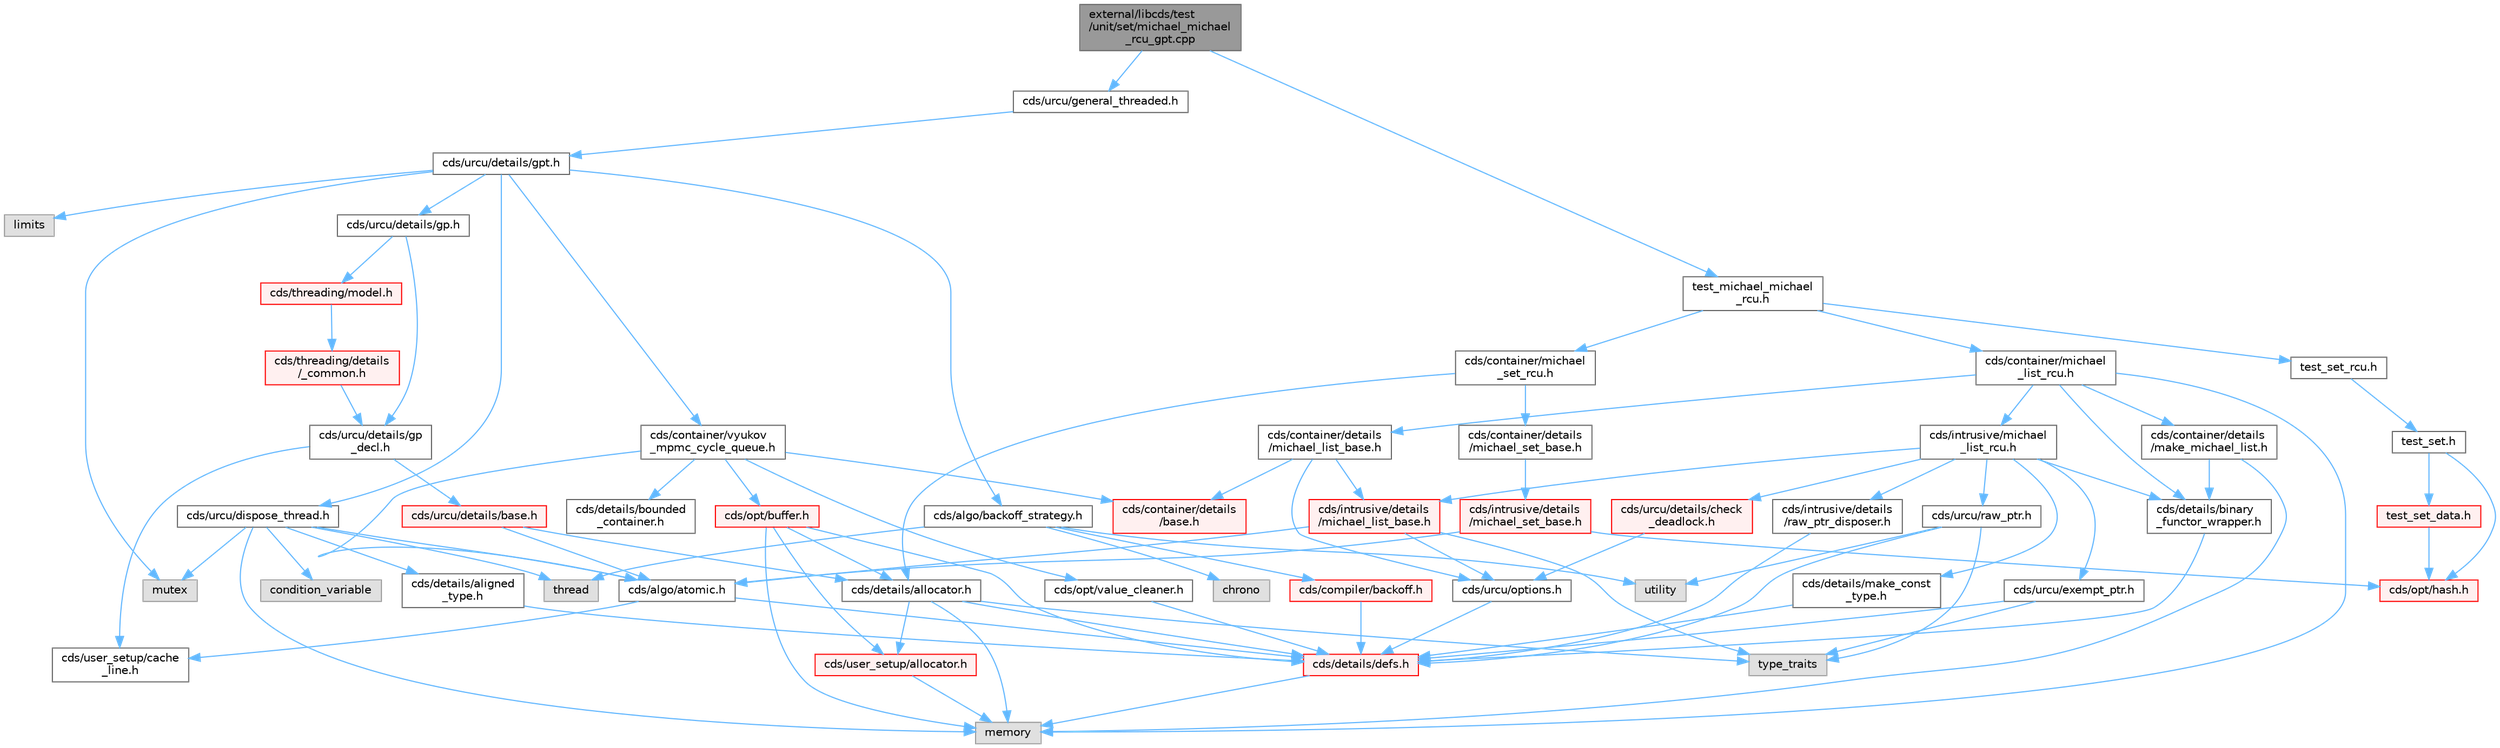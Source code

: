 digraph "external/libcds/test/unit/set/michael_michael_rcu_gpt.cpp"
{
 // LATEX_PDF_SIZE
  bgcolor="transparent";
  edge [fontname=Helvetica,fontsize=10,labelfontname=Helvetica,labelfontsize=10];
  node [fontname=Helvetica,fontsize=10,shape=box,height=0.2,width=0.4];
  Node1 [id="Node000001",label="external/libcds/test\l/unit/set/michael_michael\l_rcu_gpt.cpp",height=0.2,width=0.4,color="gray40", fillcolor="grey60", style="filled", fontcolor="black",tooltip=" "];
  Node1 -> Node2 [id="edge90_Node000001_Node000002",color="steelblue1",style="solid",tooltip=" "];
  Node2 [id="Node000002",label="cds/urcu/general_threaded.h",height=0.2,width=0.4,color="grey40", fillcolor="white", style="filled",URL="$general__threaded_8h.html",tooltip=" "];
  Node2 -> Node3 [id="edge91_Node000002_Node000003",color="steelblue1",style="solid",tooltip=" "];
  Node3 [id="Node000003",label="cds/urcu/details/gpt.h",height=0.2,width=0.4,color="grey40", fillcolor="white", style="filled",URL="$gpt_8h.html",tooltip=" "];
  Node3 -> Node4 [id="edge92_Node000003_Node000004",color="steelblue1",style="solid",tooltip=" "];
  Node4 [id="Node000004",label="mutex",height=0.2,width=0.4,color="grey60", fillcolor="#E0E0E0", style="filled",tooltip=" "];
  Node3 -> Node5 [id="edge93_Node000003_Node000005",color="steelblue1",style="solid",tooltip=" "];
  Node5 [id="Node000005",label="limits",height=0.2,width=0.4,color="grey60", fillcolor="#E0E0E0", style="filled",tooltip=" "];
  Node3 -> Node6 [id="edge94_Node000003_Node000006",color="steelblue1",style="solid",tooltip=" "];
  Node6 [id="Node000006",label="cds/urcu/details/gp.h",height=0.2,width=0.4,color="grey40", fillcolor="white", style="filled",URL="$gp_8h.html",tooltip=" "];
  Node6 -> Node7 [id="edge95_Node000006_Node000007",color="steelblue1",style="solid",tooltip=" "];
  Node7 [id="Node000007",label="cds/urcu/details/gp\l_decl.h",height=0.2,width=0.4,color="grey40", fillcolor="white", style="filled",URL="$gp__decl_8h.html",tooltip=" "];
  Node7 -> Node8 [id="edge96_Node000007_Node000008",color="steelblue1",style="solid",tooltip=" "];
  Node8 [id="Node000008",label="cds/urcu/details/base.h",height=0.2,width=0.4,color="red", fillcolor="#FFF0F0", style="filled",URL="$external_2libcds_2cds_2urcu_2details_2base_8h.html",tooltip=" "];
  Node8 -> Node9 [id="edge97_Node000008_Node000009",color="steelblue1",style="solid",tooltip=" "];
  Node9 [id="Node000009",label="cds/algo/atomic.h",height=0.2,width=0.4,color="grey40", fillcolor="white", style="filled",URL="$external_2libcds_2cds_2algo_2atomic_8h.html",tooltip=" "];
  Node9 -> Node10 [id="edge98_Node000009_Node000010",color="steelblue1",style="solid",tooltip=" "];
  Node10 [id="Node000010",label="cds/details/defs.h",height=0.2,width=0.4,color="red", fillcolor="#FFF0F0", style="filled",URL="$details_2defs_8h.html",tooltip=" "];
  Node10 -> Node18 [id="edge99_Node000010_Node000018",color="steelblue1",style="solid",tooltip=" "];
  Node18 [id="Node000018",label="memory",height=0.2,width=0.4,color="grey60", fillcolor="#E0E0E0", style="filled",tooltip=" "];
  Node9 -> Node23 [id="edge100_Node000009_Node000023",color="steelblue1",style="solid",tooltip=" "];
  Node23 [id="Node000023",label="cds/user_setup/cache\l_line.h",height=0.2,width=0.4,color="grey40", fillcolor="white", style="filled",URL="$cache__line_8h.html",tooltip="Cache-line size definition"];
  Node8 -> Node25 [id="edge101_Node000008_Node000025",color="steelblue1",style="solid",tooltip=" "];
  Node25 [id="Node000025",label="cds/details/allocator.h",height=0.2,width=0.4,color="grey40", fillcolor="white", style="filled",URL="$external_2libcds_2cds_2details_2allocator_8h.html",tooltip=" "];
  Node25 -> Node26 [id="edge102_Node000025_Node000026",color="steelblue1",style="solid",tooltip=" "];
  Node26 [id="Node000026",label="type_traits",height=0.2,width=0.4,color="grey60", fillcolor="#E0E0E0", style="filled",tooltip=" "];
  Node25 -> Node18 [id="edge103_Node000025_Node000018",color="steelblue1",style="solid",tooltip=" "];
  Node25 -> Node10 [id="edge104_Node000025_Node000010",color="steelblue1",style="solid",tooltip=" "];
  Node25 -> Node27 [id="edge105_Node000025_Node000027",color="steelblue1",style="solid",tooltip=" "];
  Node27 [id="Node000027",label="cds/user_setup/allocator.h",height=0.2,width=0.4,color="red", fillcolor="#FFF0F0", style="filled",URL="$external_2libcds_2cds_2user__setup_2allocator_8h.html",tooltip="Default implementation of allocator classes."];
  Node27 -> Node18 [id="edge106_Node000027_Node000018",color="steelblue1",style="solid",tooltip=" "];
  Node7 -> Node23 [id="edge107_Node000007_Node000023",color="steelblue1",style="solid",tooltip=" "];
  Node6 -> Node47 [id="edge108_Node000006_Node000047",color="steelblue1",style="solid",tooltip=" "];
  Node47 [id="Node000047",label="cds/threading/model.h",height=0.2,width=0.4,color="red", fillcolor="#FFF0F0", style="filled",URL="$model_8h.html",tooltip=" "];
  Node47 -> Node48 [id="edge109_Node000047_Node000048",color="steelblue1",style="solid",tooltip=" "];
  Node48 [id="Node000048",label="cds/threading/details\l/_common.h",height=0.2,width=0.4,color="red", fillcolor="#FFF0F0", style="filled",URL="$__common_8h.html",tooltip=" "];
  Node48 -> Node7 [id="edge110_Node000048_Node000007",color="steelblue1",style="solid",tooltip=" "];
  Node3 -> Node54 [id="edge111_Node000003_Node000054",color="steelblue1",style="solid",tooltip=" "];
  Node54 [id="Node000054",label="cds/urcu/dispose_thread.h",height=0.2,width=0.4,color="grey40", fillcolor="white", style="filled",URL="$dispose__thread_8h.html",tooltip=" "];
  Node54 -> Node18 [id="edge112_Node000054_Node000018",color="steelblue1",style="solid",tooltip=" "];
  Node54 -> Node37 [id="edge113_Node000054_Node000037",color="steelblue1",style="solid",tooltip=" "];
  Node37 [id="Node000037",label="thread",height=0.2,width=0.4,color="grey60", fillcolor="#E0E0E0", style="filled",tooltip=" "];
  Node54 -> Node4 [id="edge114_Node000054_Node000004",color="steelblue1",style="solid",tooltip=" "];
  Node54 -> Node55 [id="edge115_Node000054_Node000055",color="steelblue1",style="solid",tooltip=" "];
  Node55 [id="Node000055",label="condition_variable",height=0.2,width=0.4,color="grey60", fillcolor="#E0E0E0", style="filled",tooltip=" "];
  Node54 -> Node56 [id="edge116_Node000054_Node000056",color="steelblue1",style="solid",tooltip=" "];
  Node56 [id="Node000056",label="cds/details/aligned\l_type.h",height=0.2,width=0.4,color="grey40", fillcolor="white", style="filled",URL="$aligned__type_8h.html",tooltip=" "];
  Node56 -> Node10 [id="edge117_Node000056_Node000010",color="steelblue1",style="solid",tooltip=" "];
  Node54 -> Node9 [id="edge118_Node000054_Node000009",color="steelblue1",style="solid",tooltip=" "];
  Node3 -> Node57 [id="edge119_Node000003_Node000057",color="steelblue1",style="solid",tooltip=" "];
  Node57 [id="Node000057",label="cds/algo/backoff_strategy.h",height=0.2,width=0.4,color="grey40", fillcolor="white", style="filled",URL="$backoff__strategy_8h.html",tooltip=" "];
  Node57 -> Node42 [id="edge120_Node000057_Node000042",color="steelblue1",style="solid",tooltip=" "];
  Node42 [id="Node000042",label="utility",height=0.2,width=0.4,color="grey60", fillcolor="#E0E0E0", style="filled",tooltip=" "];
  Node57 -> Node37 [id="edge121_Node000057_Node000037",color="steelblue1",style="solid",tooltip=" "];
  Node57 -> Node58 [id="edge122_Node000057_Node000058",color="steelblue1",style="solid",tooltip=" "];
  Node58 [id="Node000058",label="chrono",height=0.2,width=0.4,color="grey60", fillcolor="#E0E0E0", style="filled",tooltip=" "];
  Node57 -> Node59 [id="edge123_Node000057_Node000059",color="steelblue1",style="solid",tooltip=" "];
  Node59 [id="Node000059",label="cds/compiler/backoff.h",height=0.2,width=0.4,color="red", fillcolor="#FFF0F0", style="filled",URL="$backoff_8h.html",tooltip=" "];
  Node59 -> Node10 [id="edge124_Node000059_Node000010",color="steelblue1",style="solid",tooltip=" "];
  Node3 -> Node61 [id="edge125_Node000003_Node000061",color="steelblue1",style="solid",tooltip=" "];
  Node61 [id="Node000061",label="cds/container/vyukov\l_mpmc_cycle_queue.h",height=0.2,width=0.4,color="grey40", fillcolor="white", style="filled",URL="$container_2vyukov__mpmc__cycle__queue_8h.html",tooltip=" "];
  Node61 -> Node62 [id="edge126_Node000061_Node000062",color="steelblue1",style="solid",tooltip=" "];
  Node62 [id="Node000062",label="cds/container/details\l/base.h",height=0.2,width=0.4,color="red", fillcolor="#FFF0F0", style="filled",URL="$external_2libcds_2cds_2container_2details_2base_8h.html",tooltip=" "];
  Node61 -> Node67 [id="edge127_Node000061_Node000067",color="steelblue1",style="solid",tooltip=" "];
  Node67 [id="Node000067",label="cds/opt/buffer.h",height=0.2,width=0.4,color="red", fillcolor="#FFF0F0", style="filled",URL="$external_2libcds_2cds_2opt_2buffer_8h.html",tooltip=" "];
  Node67 -> Node10 [id="edge128_Node000067_Node000010",color="steelblue1",style="solid",tooltip=" "];
  Node67 -> Node27 [id="edge129_Node000067_Node000027",color="steelblue1",style="solid",tooltip=" "];
  Node67 -> Node25 [id="edge130_Node000067_Node000025",color="steelblue1",style="solid",tooltip=" "];
  Node67 -> Node18 [id="edge131_Node000067_Node000018",color="steelblue1",style="solid",tooltip=" "];
  Node61 -> Node69 [id="edge132_Node000061_Node000069",color="steelblue1",style="solid",tooltip=" "];
  Node69 [id="Node000069",label="cds/opt/value_cleaner.h",height=0.2,width=0.4,color="grey40", fillcolor="white", style="filled",URL="$value__cleaner_8h.html",tooltip=" "];
  Node69 -> Node10 [id="edge133_Node000069_Node000010",color="steelblue1",style="solid",tooltip=" "];
  Node61 -> Node9 [id="edge134_Node000061_Node000009",color="steelblue1",style="solid",tooltip=" "];
  Node61 -> Node70 [id="edge135_Node000061_Node000070",color="steelblue1",style="solid",tooltip=" "];
  Node70 [id="Node000070",label="cds/details/bounded\l_container.h",height=0.2,width=0.4,color="grey40", fillcolor="white", style="filled",URL="$bounded__container_8h.html",tooltip=" "];
  Node1 -> Node71 [id="edge136_Node000001_Node000071",color="steelblue1",style="solid",tooltip=" "];
  Node71 [id="Node000071",label="test_michael_michael\l_rcu.h",height=0.2,width=0.4,color="grey40", fillcolor="white", style="filled",URL="$set_2test__michael__michael__rcu_8h.html",tooltip=" "];
  Node71 -> Node72 [id="edge137_Node000071_Node000072",color="steelblue1",style="solid",tooltip=" "];
  Node72 [id="Node000072",label="test_set_rcu.h",height=0.2,width=0.4,color="grey40", fillcolor="white", style="filled",URL="$test__set__rcu_8h.html",tooltip=" "];
  Node72 -> Node73 [id="edge138_Node000072_Node000073",color="steelblue1",style="solid",tooltip=" "];
  Node73 [id="Node000073",label="test_set.h",height=0.2,width=0.4,color="grey40", fillcolor="white", style="filled",URL="$set_2test__set_8h.html",tooltip=" "];
  Node73 -> Node74 [id="edge139_Node000073_Node000074",color="steelblue1",style="solid",tooltip=" "];
  Node74 [id="Node000074",label="test_set_data.h",height=0.2,width=0.4,color="red", fillcolor="#FFF0F0", style="filled",URL="$test__set__data_8h.html",tooltip=" "];
  Node74 -> Node81 [id="edge140_Node000074_Node000081",color="steelblue1",style="solid",tooltip=" "];
  Node81 [id="Node000081",label="cds/opt/hash.h",height=0.2,width=0.4,color="red", fillcolor="#FFF0F0", style="filled",URL="$external_2libcds_2cds_2opt_2hash_8h.html",tooltip=" "];
  Node73 -> Node81 [id="edge141_Node000073_Node000081",color="steelblue1",style="solid",tooltip=" "];
  Node71 -> Node84 [id="edge142_Node000071_Node000084",color="steelblue1",style="solid",tooltip=" "];
  Node84 [id="Node000084",label="cds/container/michael\l_list_rcu.h",height=0.2,width=0.4,color="grey40", fillcolor="white", style="filled",URL="$container_2michael__list__rcu_8h.html",tooltip=" "];
  Node84 -> Node18 [id="edge143_Node000084_Node000018",color="steelblue1",style="solid",tooltip=" "];
  Node84 -> Node85 [id="edge144_Node000084_Node000085",color="steelblue1",style="solid",tooltip=" "];
  Node85 [id="Node000085",label="cds/container/details\l/michael_list_base.h",height=0.2,width=0.4,color="grey40", fillcolor="white", style="filled",URL="$container_2details_2michael__list__base_8h.html",tooltip=" "];
  Node85 -> Node62 [id="edge145_Node000085_Node000062",color="steelblue1",style="solid",tooltip=" "];
  Node85 -> Node86 [id="edge146_Node000085_Node000086",color="steelblue1",style="solid",tooltip=" "];
  Node86 [id="Node000086",label="cds/intrusive/details\l/michael_list_base.h",height=0.2,width=0.4,color="red", fillcolor="#FFF0F0", style="filled",URL="$intrusive_2details_2michael__list__base_8h.html",tooltip=" "];
  Node86 -> Node26 [id="edge147_Node000086_Node000026",color="steelblue1",style="solid",tooltip=" "];
  Node86 -> Node9 [id="edge148_Node000086_Node000009",color="steelblue1",style="solid",tooltip=" "];
  Node86 -> Node88 [id="edge149_Node000086_Node000088",color="steelblue1",style="solid",tooltip=" "];
  Node88 [id="Node000088",label="cds/urcu/options.h",height=0.2,width=0.4,color="grey40", fillcolor="white", style="filled",URL="$urcu_2options_8h.html",tooltip=" "];
  Node88 -> Node10 [id="edge150_Node000088_Node000010",color="steelblue1",style="solid",tooltip=" "];
  Node85 -> Node88 [id="edge151_Node000085_Node000088",color="steelblue1",style="solid",tooltip=" "];
  Node84 -> Node89 [id="edge152_Node000084_Node000089",color="steelblue1",style="solid",tooltip=" "];
  Node89 [id="Node000089",label="cds/intrusive/michael\l_list_rcu.h",height=0.2,width=0.4,color="grey40", fillcolor="white", style="filled",URL="$intrusive_2michael__list__rcu_8h.html",tooltip=" "];
  Node89 -> Node86 [id="edge153_Node000089_Node000086",color="steelblue1",style="solid",tooltip=" "];
  Node89 -> Node90 [id="edge154_Node000089_Node000090",color="steelblue1",style="solid",tooltip=" "];
  Node90 [id="Node000090",label="cds/urcu/details/check\l_deadlock.h",height=0.2,width=0.4,color="red", fillcolor="#FFF0F0", style="filled",URL="$check__deadlock_8h.html",tooltip=" "];
  Node90 -> Node88 [id="edge155_Node000090_Node000088",color="steelblue1",style="solid",tooltip=" "];
  Node89 -> Node91 [id="edge156_Node000089_Node000091",color="steelblue1",style="solid",tooltip=" "];
  Node91 [id="Node000091",label="cds/details/binary\l_functor_wrapper.h",height=0.2,width=0.4,color="grey40", fillcolor="white", style="filled",URL="$binary__functor__wrapper_8h.html",tooltip=" "];
  Node91 -> Node10 [id="edge157_Node000091_Node000010",color="steelblue1",style="solid",tooltip=" "];
  Node89 -> Node92 [id="edge158_Node000089_Node000092",color="steelblue1",style="solid",tooltip=" "];
  Node92 [id="Node000092",label="cds/details/make_const\l_type.h",height=0.2,width=0.4,color="grey40", fillcolor="white", style="filled",URL="$make__const__type_8h.html",tooltip=" "];
  Node92 -> Node10 [id="edge159_Node000092_Node000010",color="steelblue1",style="solid",tooltip=" "];
  Node89 -> Node93 [id="edge160_Node000089_Node000093",color="steelblue1",style="solid",tooltip=" "];
  Node93 [id="Node000093",label="cds/urcu/exempt_ptr.h",height=0.2,width=0.4,color="grey40", fillcolor="white", style="filled",URL="$exempt__ptr_8h.html",tooltip=" "];
  Node93 -> Node26 [id="edge161_Node000093_Node000026",color="steelblue1",style="solid",tooltip=" "];
  Node93 -> Node10 [id="edge162_Node000093_Node000010",color="steelblue1",style="solid",tooltip=" "];
  Node89 -> Node94 [id="edge163_Node000089_Node000094",color="steelblue1",style="solid",tooltip=" "];
  Node94 [id="Node000094",label="cds/urcu/raw_ptr.h",height=0.2,width=0.4,color="grey40", fillcolor="white", style="filled",URL="$raw__ptr_8h.html",tooltip=" "];
  Node94 -> Node42 [id="edge164_Node000094_Node000042",color="steelblue1",style="solid",tooltip=" "];
  Node94 -> Node26 [id="edge165_Node000094_Node000026",color="steelblue1",style="solid",tooltip=" "];
  Node94 -> Node10 [id="edge166_Node000094_Node000010",color="steelblue1",style="solid",tooltip=" "];
  Node89 -> Node95 [id="edge167_Node000089_Node000095",color="steelblue1",style="solid",tooltip=" "];
  Node95 [id="Node000095",label="cds/intrusive/details\l/raw_ptr_disposer.h",height=0.2,width=0.4,color="grey40", fillcolor="white", style="filled",URL="$raw__ptr__disposer_8h.html",tooltip=" "];
  Node95 -> Node10 [id="edge168_Node000095_Node000010",color="steelblue1",style="solid",tooltip=" "];
  Node84 -> Node96 [id="edge169_Node000084_Node000096",color="steelblue1",style="solid",tooltip=" "];
  Node96 [id="Node000096",label="cds/container/details\l/make_michael_list.h",height=0.2,width=0.4,color="grey40", fillcolor="white", style="filled",URL="$make__michael__list_8h.html",tooltip=" "];
  Node96 -> Node91 [id="edge170_Node000096_Node000091",color="steelblue1",style="solid",tooltip=" "];
  Node96 -> Node18 [id="edge171_Node000096_Node000018",color="steelblue1",style="solid",tooltip=" "];
  Node84 -> Node91 [id="edge172_Node000084_Node000091",color="steelblue1",style="solid",tooltip=" "];
  Node71 -> Node97 [id="edge173_Node000071_Node000097",color="steelblue1",style="solid",tooltip=" "];
  Node97 [id="Node000097",label="cds/container/michael\l_set_rcu.h",height=0.2,width=0.4,color="grey40", fillcolor="white", style="filled",URL="$container_2michael__set__rcu_8h.html",tooltip=" "];
  Node97 -> Node98 [id="edge174_Node000097_Node000098",color="steelblue1",style="solid",tooltip=" "];
  Node98 [id="Node000098",label="cds/container/details\l/michael_set_base.h",height=0.2,width=0.4,color="grey40", fillcolor="white", style="filled",URL="$container_2details_2michael__set__base_8h.html",tooltip=" "];
  Node98 -> Node99 [id="edge175_Node000098_Node000099",color="steelblue1",style="solid",tooltip=" "];
  Node99 [id="Node000099",label="cds/intrusive/details\l/michael_set_base.h",height=0.2,width=0.4,color="red", fillcolor="#FFF0F0", style="filled",URL="$intrusive_2details_2michael__set__base_8h.html",tooltip=" "];
  Node99 -> Node81 [id="edge176_Node000099_Node000081",color="steelblue1",style="solid",tooltip=" "];
  Node99 -> Node9 [id="edge177_Node000099_Node000009",color="steelblue1",style="solid",tooltip=" "];
  Node97 -> Node25 [id="edge178_Node000097_Node000025",color="steelblue1",style="solid",tooltip=" "];
}

